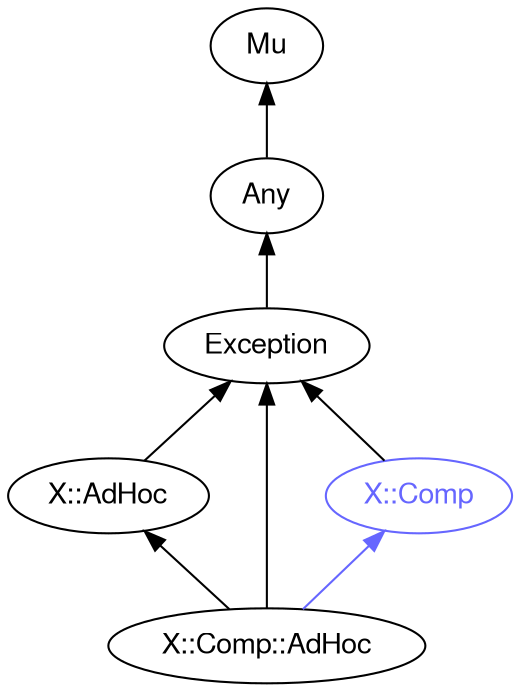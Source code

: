 digraph "perl6-type-graph" {
    rankdir=BT;
    splines=polyline;
    overlap=false; 
    graph [truecolor=true bgcolor="#FFFFFF"];
    // Types
    "X::AdHoc" [color="#000000", fontcolor="#000000", href="/type/X::AdHoc", fontname="FreeSans"];
    "Mu" [color="#000000", fontcolor="#000000", href="/type/Mu", fontname="FreeSans"];
    "Any" [color="#000000", fontcolor="#000000", href="/type/Any", fontname="FreeSans"];
    "Exception" [color="#000000", fontcolor="#000000", href="/type/Exception", fontname="FreeSans"];
    "X::Comp" [color="#6666FF", fontcolor="#6666FF", href="/type/X::Comp", fontname="FreeSans"];
    "X::Comp::AdHoc" [color="#000000", fontcolor="#000000", href="/type/X::Comp::AdHoc", fontname="FreeSans"];

    // Superclasses
    "X::AdHoc" -> "Exception" [color="#000000"];
    "Any" -> "Mu" [color="#000000"];
    "Exception" -> "Any" [color="#000000"];
    "X::Comp" -> "Exception" [color="#000000"];
    "X::Comp::AdHoc" -> "X::AdHoc" [color="#000000"];
    "X::Comp::AdHoc" -> "Exception" [color="#000000"];

    // Roles
    "X::Comp::AdHoc" -> "X::Comp" [color="#6666FF"];
}
